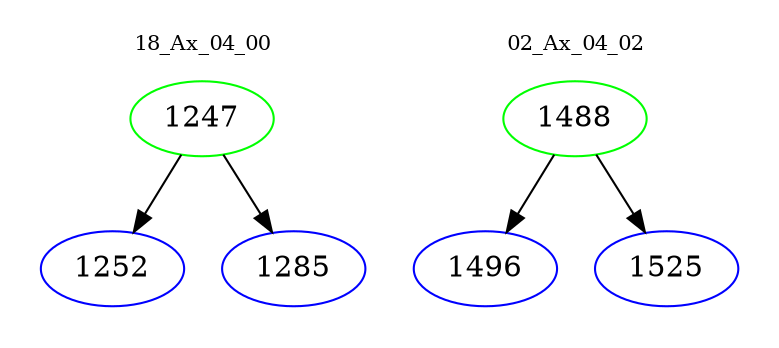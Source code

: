 digraph{
subgraph cluster_0 {
color = white
label = "18_Ax_04_00";
fontsize=10;
T0_1247 [label="1247", color="green"]
T0_1247 -> T0_1252 [color="black"]
T0_1252 [label="1252", color="blue"]
T0_1247 -> T0_1285 [color="black"]
T0_1285 [label="1285", color="blue"]
}
subgraph cluster_1 {
color = white
label = "02_Ax_04_02";
fontsize=10;
T1_1488 [label="1488", color="green"]
T1_1488 -> T1_1496 [color="black"]
T1_1496 [label="1496", color="blue"]
T1_1488 -> T1_1525 [color="black"]
T1_1525 [label="1525", color="blue"]
}
}

